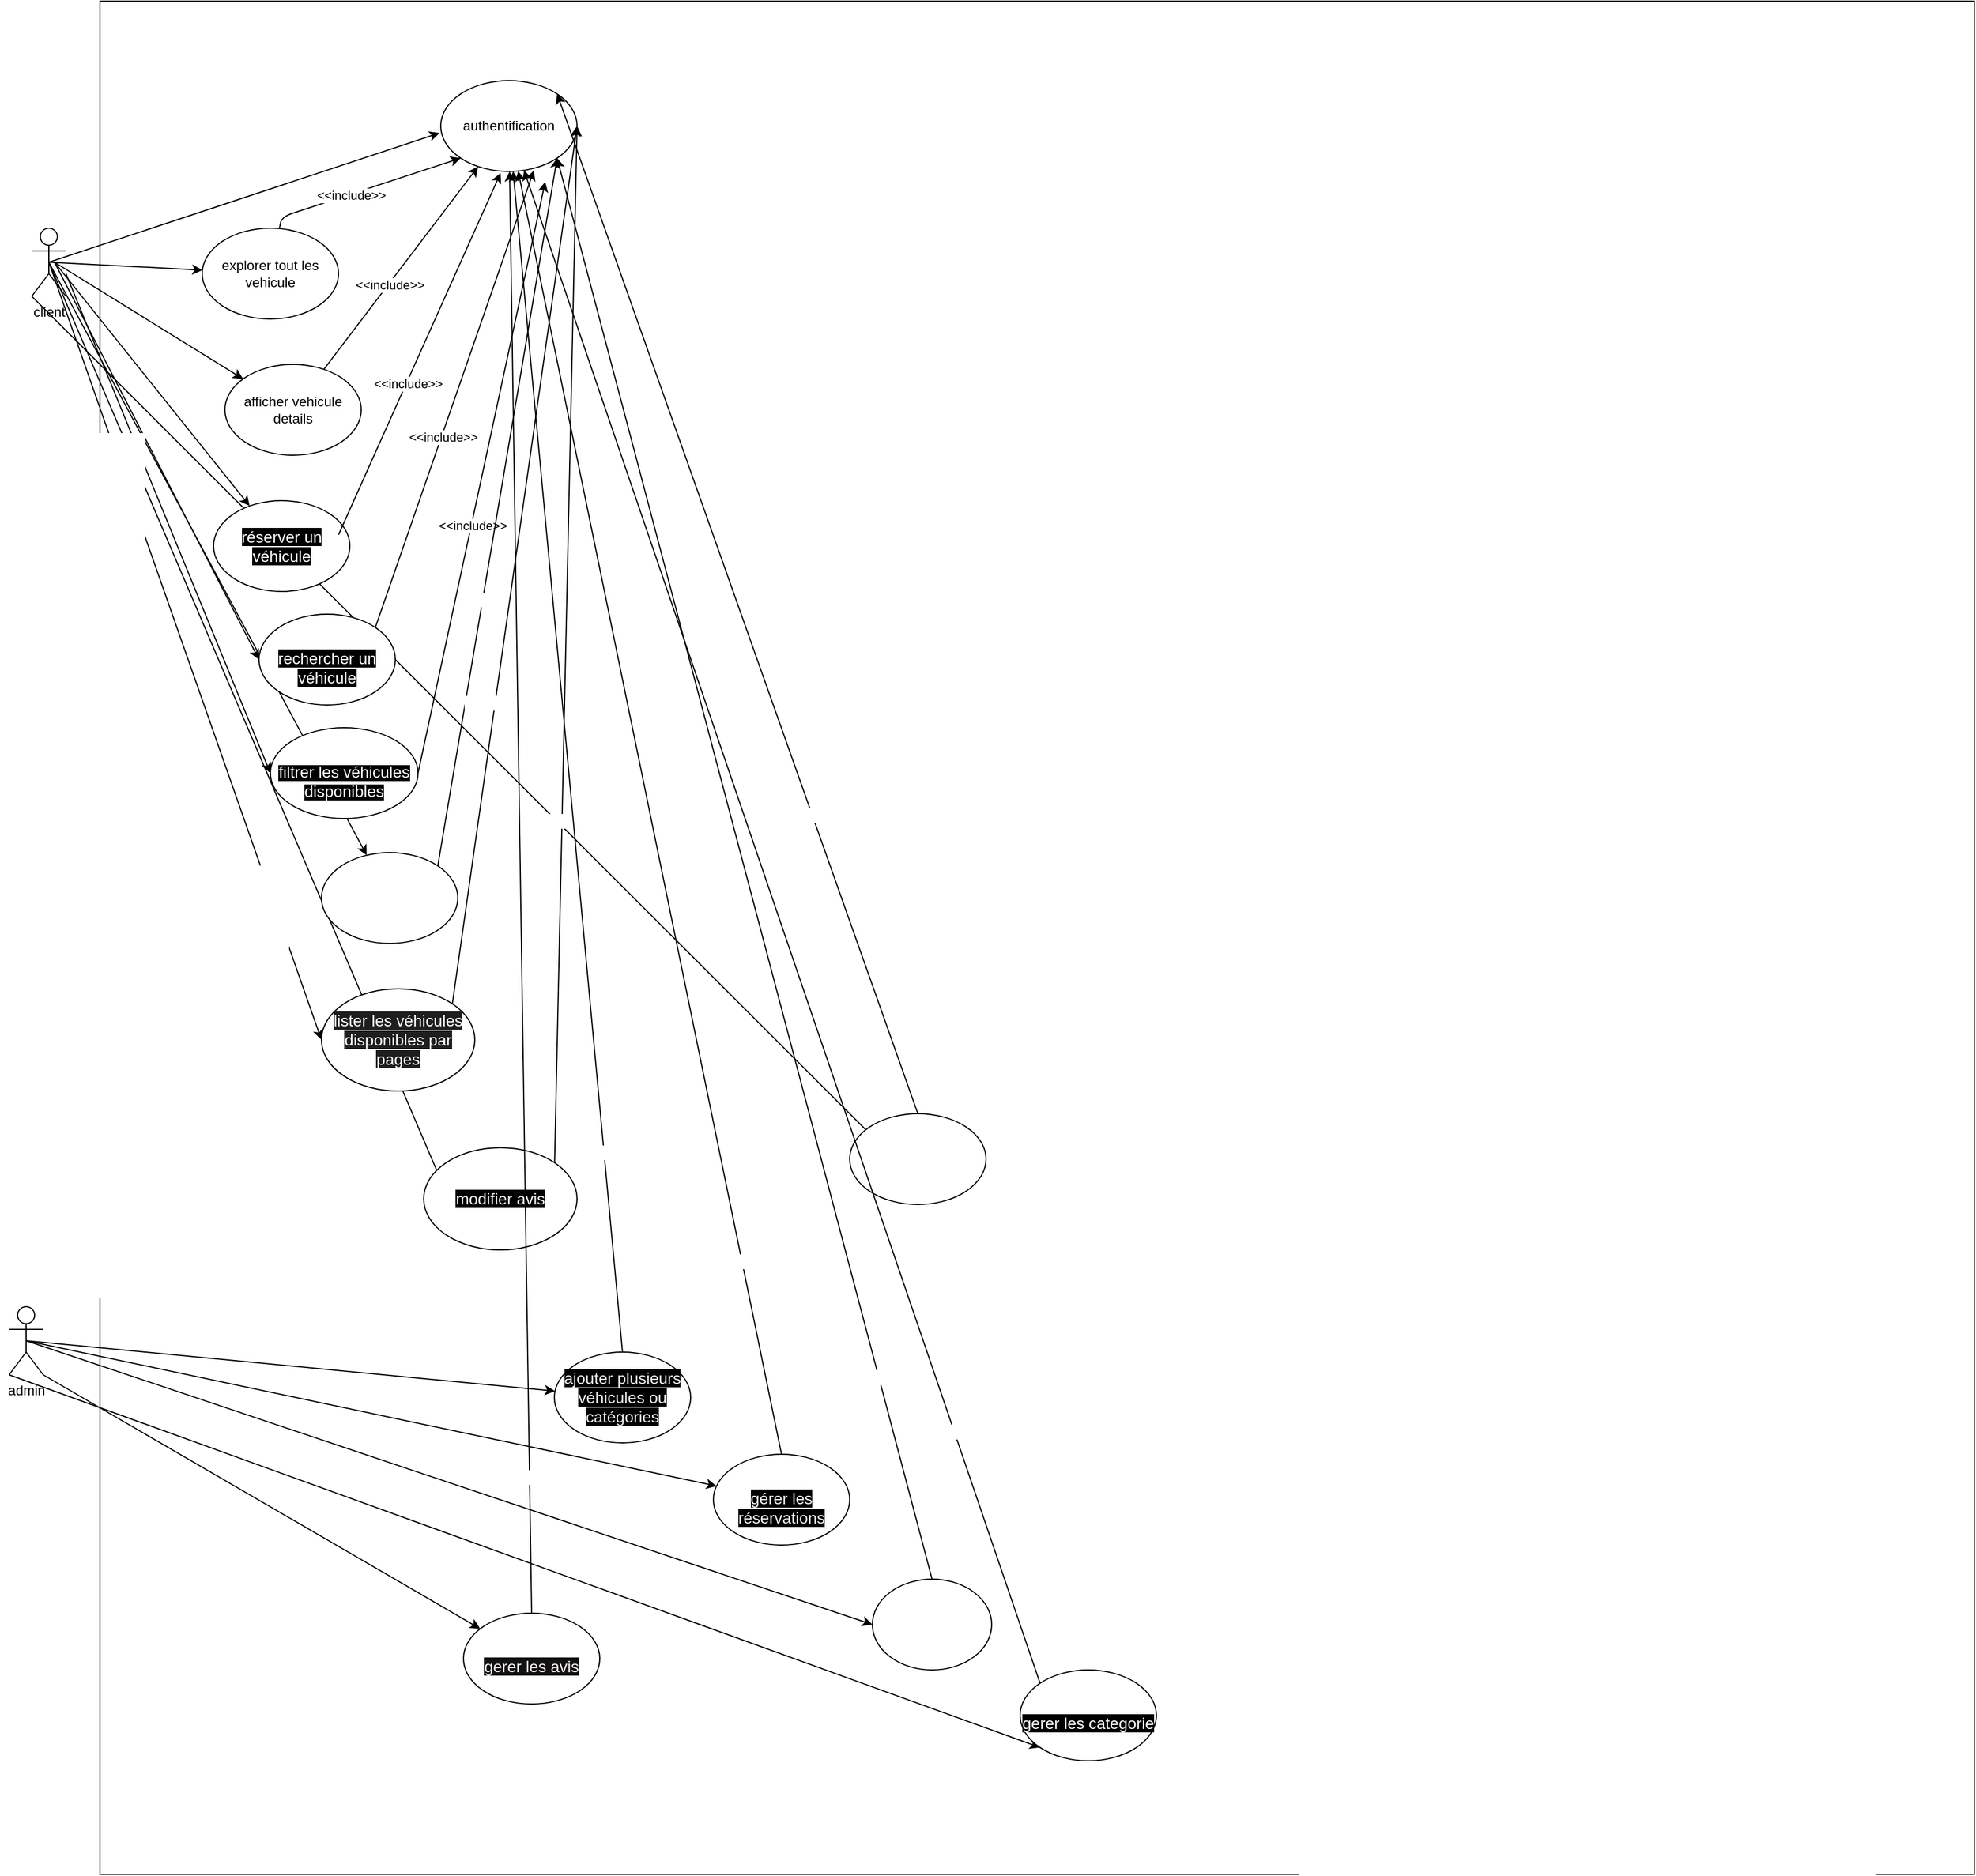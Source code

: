 <mxfile>
    <diagram id="R3RF_MvlSwW0pBataZlS" name="Page-1">
        <mxGraphModel dx="1667" dy="587" grid="1" gridSize="10" guides="1" tooltips="1" connect="1" arrows="1" fold="1" page="1" pageScale="1" pageWidth="850" pageHeight="1100" math="0" shadow="0">
            <root>
                <mxCell id="0"/>
                <mxCell id="1" parent="0"/>
                <mxCell id="2" value="" style="whiteSpace=wrap;html=1;aspect=fixed;" vertex="1" parent="1">
                    <mxGeometry x="110" y="80" width="1650" height="1650" as="geometry"/>
                </mxCell>
                <mxCell id="51" style="edgeStyle=none;html=1;exitX=0.5;exitY=0.5;exitDx=0;exitDy=0;exitPerimeter=0;fontColor=#FFFFFF;" edge="1" parent="1" source="3" target="33">
                    <mxGeometry relative="1" as="geometry"/>
                </mxCell>
                <mxCell id="52" style="edgeStyle=none;html=1;exitX=0.5;exitY=0.5;exitDx=0;exitDy=0;exitPerimeter=0;entryX=0;entryY=0.5;entryDx=0;entryDy=0;fontColor=#FFFFFF;" edge="1" parent="1" source="3" target="35">
                    <mxGeometry relative="1" as="geometry"/>
                </mxCell>
                <mxCell id="53" style="edgeStyle=none;html=1;exitX=0.5;exitY=0.5;exitDx=0;exitDy=0;exitPerimeter=0;entryX=0.148;entryY=0.444;entryDx=0;entryDy=0;entryPerimeter=0;fontColor=#FFFFFF;" edge="1" parent="1" source="3" target="37">
                    <mxGeometry relative="1" as="geometry"/>
                </mxCell>
                <mxCell id="54" style="edgeStyle=none;html=1;exitX=0;exitY=1;exitDx=0;exitDy=0;exitPerimeter=0;entryX=0.25;entryY=0.375;entryDx=0;entryDy=0;entryPerimeter=0;fontColor=#FFFFFF;" edge="1" parent="1" source="3" target="38">
                    <mxGeometry relative="1" as="geometry"/>
                </mxCell>
                <mxCell id="3" value="client" style="shape=umlActor;verticalLabelPosition=bottom;verticalAlign=top;html=1;outlineConnect=0;" vertex="1" parent="1">
                    <mxGeometry x="50" y="280" width="30" height="60" as="geometry"/>
                </mxCell>
                <mxCell id="46" style="edgeStyle=none;html=1;exitX=0.5;exitY=0.5;exitDx=0;exitDy=0;exitPerimeter=0;fontColor=#FFFFFF;" edge="1" parent="1" source="4" target="39">
                    <mxGeometry relative="1" as="geometry"/>
                </mxCell>
                <mxCell id="47" style="edgeStyle=none;html=1;exitX=0.5;exitY=0.5;exitDx=0;exitDy=0;exitPerimeter=0;fontColor=#FFFFFF;" edge="1" parent="1" source="4" target="40">
                    <mxGeometry relative="1" as="geometry"/>
                </mxCell>
                <mxCell id="48" style="edgeStyle=none;html=1;exitX=0.5;exitY=0.5;exitDx=0;exitDy=0;exitPerimeter=0;entryX=0;entryY=0.5;entryDx=0;entryDy=0;fontColor=#FFFFFF;" edge="1" parent="1" source="4" target="43">
                    <mxGeometry relative="1" as="geometry"/>
                </mxCell>
                <mxCell id="49" style="edgeStyle=none;html=1;exitX=1;exitY=1;exitDx=0;exitDy=0;exitPerimeter=0;fontColor=#FFFFFF;" edge="1" parent="1" source="4" target="44">
                    <mxGeometry relative="1" as="geometry"/>
                </mxCell>
                <mxCell id="50" style="edgeStyle=none;html=1;exitX=0;exitY=1;exitDx=0;exitDy=0;exitPerimeter=0;entryX=0;entryY=1;entryDx=0;entryDy=0;fontColor=#FFFFFF;" edge="1" parent="1" source="4" target="45">
                    <mxGeometry relative="1" as="geometry"/>
                </mxCell>
                <mxCell id="4" value="admin" style="shape=umlActor;verticalLabelPosition=bottom;verticalAlign=top;html=1;outlineConnect=0;" vertex="1" parent="1">
                    <mxGeometry x="30" y="1230" width="30" height="60" as="geometry"/>
                </mxCell>
                <mxCell id="5" value="authentification" style="ellipse;whiteSpace=wrap;html=1;" vertex="1" parent="1">
                    <mxGeometry x="410" y="150" width="120" height="80" as="geometry"/>
                </mxCell>
                <mxCell id="6" value="" style="endArrow=classic;html=1;entryX=-0.009;entryY=0.577;entryDx=0;entryDy=0;entryPerimeter=0;" edge="1" parent="1" target="5">
                    <mxGeometry width="50" height="50" relative="1" as="geometry">
                        <mxPoint x="65" y="310" as="sourcePoint"/>
                        <mxPoint x="260" y="210" as="targetPoint"/>
                    </mxGeometry>
                </mxCell>
                <mxCell id="8" value="explorer tout les vehicule" style="ellipse;whiteSpace=wrap;html=1;" vertex="1" parent="1">
                    <mxGeometry x="200" y="280" width="120" height="80" as="geometry"/>
                </mxCell>
                <mxCell id="9" value="" style="endArrow=classic;html=1;exitX=0.5;exitY=0.5;exitDx=0;exitDy=0;exitPerimeter=0;" edge="1" parent="1" source="3" target="8">
                    <mxGeometry width="50" height="50" relative="1" as="geometry">
                        <mxPoint x="190" y="350" as="sourcePoint"/>
                        <mxPoint x="240" y="300" as="targetPoint"/>
                    </mxGeometry>
                </mxCell>
                <mxCell id="10" value="" style="endArrow=classic;html=1;entryX=0;entryY=1;entryDx=0;entryDy=0;" edge="1" parent="1" source="8" target="5">
                    <mxGeometry width="50" height="50" relative="1" as="geometry">
                        <mxPoint x="250" y="290" as="sourcePoint"/>
                        <mxPoint x="300" y="240" as="targetPoint"/>
                        <Array as="points">
                            <mxPoint x="270" y="270"/>
                        </Array>
                    </mxGeometry>
                </mxCell>
                <mxCell id="11" value="&amp;lt;&amp;lt;include&amp;gt;&amp;gt;" style="edgeLabel;html=1;align=center;verticalAlign=middle;resizable=0;points=[];" vertex="1" connectable="0" parent="10">
                    <mxGeometry x="-0.161" y="-1" relative="1" as="geometry">
                        <mxPoint as="offset"/>
                    </mxGeometry>
                </mxCell>
                <mxCell id="12" value="afficher vehicule details" style="ellipse;whiteSpace=wrap;html=1;" vertex="1" parent="1">
                    <mxGeometry x="220" y="400" width="120" height="80" as="geometry"/>
                </mxCell>
                <mxCell id="13" value="" style="endArrow=classic;html=1;" edge="1" parent="1" source="12" target="5">
                    <mxGeometry width="50" height="50" relative="1" as="geometry">
                        <mxPoint x="263.282" y="296.718" as="sourcePoint"/>
                        <mxPoint x="310" y="250.0" as="targetPoint"/>
                        <Array as="points"/>
                    </mxGeometry>
                </mxCell>
                <mxCell id="14" value="&amp;lt;&amp;lt;include&amp;gt;&amp;gt;" style="edgeLabel;html=1;align=center;verticalAlign=middle;resizable=0;points=[];" vertex="1" connectable="0" parent="13">
                    <mxGeometry x="-0.161" y="-1" relative="1" as="geometry">
                        <mxPoint as="offset"/>
                    </mxGeometry>
                </mxCell>
                <mxCell id="15" value="" style="endArrow=classic;html=1;" edge="1" parent="1" target="12">
                    <mxGeometry width="50" height="50" relative="1" as="geometry">
                        <mxPoint x="70" y="310" as="sourcePoint"/>
                        <mxPoint x="170.262" y="326.266" as="targetPoint"/>
                    </mxGeometry>
                </mxCell>
                <mxCell id="16" value="&lt;span style=&quot;font-family: &amp;quot;Nunito Sans&amp;quot;, sans-serif; font-size: 14px; text-align: start; background-color: rgb(0, 0, 0);&quot;&gt;&lt;font style=&quot;&quot; color=&quot;#ffffff&quot;&gt;réserver un véhicule&lt;/font&gt;&lt;/span&gt;" style="ellipse;whiteSpace=wrap;html=1;" vertex="1" parent="1">
                    <mxGeometry x="210" y="520" width="120" height="80" as="geometry"/>
                </mxCell>
                <mxCell id="17" value="" style="endArrow=classic;html=1;exitX=0.917;exitY=0.375;exitDx=0;exitDy=0;exitPerimeter=0;entryX=0.439;entryY=1.017;entryDx=0;entryDy=0;entryPerimeter=0;" edge="1" parent="1" source="16" target="5">
                    <mxGeometry width="50" height="50" relative="1" as="geometry">
                        <mxPoint x="271.287" y="395.869" as="sourcePoint"/>
                        <mxPoint x="418.939" y="234.223" as="targetPoint"/>
                        <Array as="points"/>
                    </mxGeometry>
                </mxCell>
                <mxCell id="18" value="&amp;lt;&amp;lt;include&amp;gt;&amp;gt;" style="edgeLabel;html=1;align=center;verticalAlign=middle;resizable=0;points=[];" vertex="1" connectable="0" parent="17">
                    <mxGeometry x="-0.161" y="-1" relative="1" as="geometry">
                        <mxPoint as="offset"/>
                    </mxGeometry>
                </mxCell>
                <mxCell id="19" value="" style="endArrow=classic;html=1;" edge="1" parent="1" target="16">
                    <mxGeometry width="50" height="50" relative="1" as="geometry">
                        <mxPoint x="70" y="310" as="sourcePoint"/>
                        <mxPoint x="198.138" y="401.344" as="targetPoint"/>
                    </mxGeometry>
                </mxCell>
                <mxCell id="20" value="&lt;br&gt;&lt;span style=&quot;font-family: &amp;quot;Nunito Sans&amp;quot;, sans-serif; font-size: 14px; font-style: normal; font-variant-ligatures: normal; font-variant-caps: normal; font-weight: 400; letter-spacing: normal; orphans: 2; text-align: start; text-indent: 0px; text-transform: none; widows: 2; word-spacing: 0px; -webkit-text-stroke-width: 0px; text-decoration-thickness: initial; text-decoration-style: initial; text-decoration-color: initial; float: none; display: inline !important; background-color: rgb(0, 0, 0);&quot;&gt;&lt;font style=&quot;&quot; color=&quot;#ffffff&quot;&gt;rechercher un véhicule&lt;/font&gt;&lt;/span&gt;" style="ellipse;whiteSpace=wrap;html=1;" vertex="1" parent="1">
                    <mxGeometry x="250" y="620" width="120" height="80" as="geometry"/>
                </mxCell>
                <mxCell id="21" value="" style="endArrow=classic;html=1;entryX=0;entryY=0.5;entryDx=0;entryDy=0;" edge="1" parent="1" target="20">
                    <mxGeometry width="50" height="50" relative="1" as="geometry">
                        <mxPoint x="70" y="310" as="sourcePoint"/>
                        <mxPoint x="212.759" y="494.36" as="targetPoint"/>
                    </mxGeometry>
                </mxCell>
                <mxCell id="22" value="" style="endArrow=classic;html=1;exitX=1;exitY=0;exitDx=0;exitDy=0;entryX=0.683;entryY=0.989;entryDx=0;entryDy=0;entryPerimeter=0;" edge="1" parent="1" source="20" target="5">
                    <mxGeometry width="50" height="50" relative="1" as="geometry">
                        <mxPoint x="290.04" y="520" as="sourcePoint"/>
                        <mxPoint x="428.939" y="244.223" as="targetPoint"/>
                        <Array as="points"/>
                    </mxGeometry>
                </mxCell>
                <mxCell id="23" value="&amp;lt;&amp;lt;include&amp;gt;&amp;gt;" style="edgeLabel;html=1;align=center;verticalAlign=middle;resizable=0;points=[];" vertex="1" connectable="0" parent="22">
                    <mxGeometry x="-0.161" y="-1" relative="1" as="geometry">
                        <mxPoint as="offset"/>
                    </mxGeometry>
                </mxCell>
                <mxCell id="28" value="&lt;font style=&quot;background-color: rgb(0, 0, 0);&quot; color=&quot;#ffffff&quot;&gt;&lt;br&gt;&lt;span style=&quot;font-family: &amp;quot;Nunito Sans&amp;quot;, sans-serif; font-size: 14px; font-style: normal; font-variant-ligatures: normal; font-variant-caps: normal; font-weight: 400; letter-spacing: normal; orphans: 2; text-indent: 0px; text-transform: none; widows: 2; word-spacing: 0px; -webkit-text-stroke-width: 0px; text-decoration-thickness: initial; text-decoration-style: initial; text-decoration-color: initial; float: none; display: inline !important;&quot;&gt;filtrer les véhicules disponibles&lt;/span&gt;&lt;/font&gt;" style="ellipse;whiteSpace=wrap;html=1;fontColor=#000000;align=center;" vertex="1" parent="1">
                    <mxGeometry x="260" y="720" width="130" height="80" as="geometry"/>
                </mxCell>
                <mxCell id="30" value="" style="endArrow=classic;html=1;entryX=0;entryY=0.5;entryDx=0;entryDy=0;" edge="1" parent="1" target="28">
                    <mxGeometry width="50" height="50" relative="1" as="geometry">
                        <mxPoint x="80" y="320" as="sourcePoint"/>
                        <mxPoint x="250" y="670" as="targetPoint"/>
                    </mxGeometry>
                </mxCell>
                <mxCell id="31" value="" style="endArrow=classic;html=1;exitX=1;exitY=0.5;exitDx=0;exitDy=0;entryX=0.683;entryY=0.989;entryDx=0;entryDy=0;entryPerimeter=0;" edge="1" parent="1" source="28">
                    <mxGeometry width="50" height="50" relative="1" as="geometry">
                        <mxPoint x="373.24" y="660.56" as="sourcePoint"/>
                        <mxPoint x="501.96" y="239.12" as="targetPoint"/>
                        <Array as="points"/>
                    </mxGeometry>
                </mxCell>
                <mxCell id="32" value="&amp;lt;&amp;lt;include&amp;gt;&amp;gt;" style="edgeLabel;html=1;align=center;verticalAlign=middle;resizable=0;points=[];" vertex="1" connectable="0" parent="31">
                    <mxGeometry x="-0.161" y="-1" relative="1" as="geometry">
                        <mxPoint as="offset"/>
                    </mxGeometry>
                </mxCell>
                <mxCell id="55" style="edgeStyle=none;html=1;exitX=1;exitY=0;exitDx=0;exitDy=0;entryX=1;entryY=1;entryDx=0;entryDy=0;fontColor=#FFFFFF;" edge="1" parent="1" source="33" target="5">
                    <mxGeometry relative="1" as="geometry"/>
                </mxCell>
                <mxCell id="56" value="&amp;lt;&amp;lt;include&amp;gt;&amp;gt;" style="edgeLabel;html=1;align=center;verticalAlign=middle;resizable=0;points=[];fontColor=#FFFFFF;" vertex="1" connectable="0" parent="55">
                    <mxGeometry x="-0.24" y="-8" relative="1" as="geometry">
                        <mxPoint as="offset"/>
                    </mxGeometry>
                </mxCell>
                <mxCell id="33" value="ajouter une avis" style="ellipse;whiteSpace=wrap;html=1;fontColor=#FFFFFF;" vertex="1" parent="1">
                    <mxGeometry x="305" y="830" width="120" height="80" as="geometry"/>
                </mxCell>
                <mxCell id="57" style="edgeStyle=none;html=1;exitX=1;exitY=0;exitDx=0;exitDy=0;entryX=1;entryY=0.5;entryDx=0;entryDy=0;fontColor=#FFFFFF;" edge="1" parent="1" source="35" target="5">
                    <mxGeometry relative="1" as="geometry"/>
                </mxCell>
                <mxCell id="58" value="&amp;lt;&amp;lt;include&amp;gt;&amp;gt;" style="edgeLabel;html=1;align=center;verticalAlign=middle;resizable=0;points=[];fontColor=#FFFFFF;" vertex="1" connectable="0" parent="57">
                    <mxGeometry x="-0.312" y="-3" relative="1" as="geometry">
                        <mxPoint as="offset"/>
                    </mxGeometry>
                </mxCell>
                <mxCell id="35" value="&lt;span style=&quot;font-family: &amp;quot;Nunito Sans&amp;quot;, sans-serif; font-size: 14px; text-align: start; background-color: rgb(31, 30, 30);&quot;&gt;lister les véhicules disponibles par pages&lt;/span&gt;" style="ellipse;whiteSpace=wrap;html=1;fontColor=#FFFFFF;" vertex="1" parent="1">
                    <mxGeometry x="305" y="950" width="135" height="90" as="geometry"/>
                </mxCell>
                <mxCell id="59" style="edgeStyle=none;html=1;exitX=1;exitY=0;exitDx=0;exitDy=0;entryX=1;entryY=0.5;entryDx=0;entryDy=0;fontColor=#FFFFFF;" edge="1" parent="1" source="37" target="5">
                    <mxGeometry relative="1" as="geometry"/>
                </mxCell>
                <mxCell id="60" value="&amp;lt;&amp;lt;include&amp;gt;&amp;gt;" style="edgeLabel;html=1;align=center;verticalAlign=middle;resizable=0;points=[];fontColor=#FFFFFF;" vertex="1" connectable="0" parent="59">
                    <mxGeometry x="-0.339" y="5" relative="1" as="geometry">
                        <mxPoint y="1" as="offset"/>
                    </mxGeometry>
                </mxCell>
                <mxCell id="37" value="&lt;span style=&quot;font-family: &amp;quot;Nunito Sans&amp;quot;, sans-serif; font-size: 14px; text-align: start; background-color: rgb(0, 0, 0);&quot;&gt;&lt;font style=&quot;&quot; color=&quot;#f5f4f4&quot;&gt;modifier avis&lt;/font&gt;&lt;/span&gt;" style="ellipse;whiteSpace=wrap;html=1;fontColor=#FFFFFF;" vertex="1" parent="1">
                    <mxGeometry x="395" y="1090" width="135" height="90" as="geometry"/>
                </mxCell>
                <mxCell id="61" style="edgeStyle=none;html=1;exitX=0.5;exitY=0;exitDx=0;exitDy=0;entryX=1;entryY=0;entryDx=0;entryDy=0;fontColor=#FFFFFF;" edge="1" parent="1" source="38" target="5">
                    <mxGeometry relative="1" as="geometry"/>
                </mxCell>
                <mxCell id="62" value="&amp;lt;&amp;lt;include&amp;gt;&amp;gt;" style="edgeLabel;html=1;align=center;verticalAlign=middle;resizable=0;points=[];fontColor=#FFFFFF;" vertex="1" connectable="0" parent="61">
                    <mxGeometry x="-0.413" y="3" relative="1" as="geometry">
                        <mxPoint y="-1" as="offset"/>
                    </mxGeometry>
                </mxCell>
                <mxCell id="38" value="suprrimer avis" style="ellipse;whiteSpace=wrap;html=1;fontColor=#FFFFFF;" vertex="1" parent="1">
                    <mxGeometry x="770" y="1060" width="120" height="80" as="geometry"/>
                </mxCell>
                <mxCell id="63" style="edgeStyle=none;html=1;exitX=0.5;exitY=0;exitDx=0;exitDy=0;fontColor=#FFFFFF;" edge="1" parent="1" source="39" target="5">
                    <mxGeometry relative="1" as="geometry"/>
                </mxCell>
                <mxCell id="64" value="&amp;lt;&amp;lt;include&amp;gt;&amp;gt;t" style="edgeLabel;html=1;align=center;verticalAlign=middle;resizable=0;points=[];fontColor=#FFFFFF;" vertex="1" connectable="0" parent="63">
                    <mxGeometry x="-0.661" y="2" relative="1" as="geometry">
                        <mxPoint as="offset"/>
                    </mxGeometry>
                </mxCell>
                <mxCell id="39" value="&lt;span style=&quot;font-family: &amp;quot;Nunito Sans&amp;quot;, sans-serif; font-size: 14px; text-align: start; background-color: rgb(0, 0, 0);&quot;&gt;&lt;font style=&quot;&quot; color=&quot;#eeecec&quot;&gt;ajouter plusieurs véhicules ou catégories&lt;/font&gt;&lt;/span&gt;" style="ellipse;whiteSpace=wrap;html=1;fontColor=#FFFFFF;" vertex="1" parent="1">
                    <mxGeometry x="510" y="1270" width="120" height="80" as="geometry"/>
                </mxCell>
                <mxCell id="65" style="edgeStyle=none;html=1;exitX=0.5;exitY=0;exitDx=0;exitDy=0;fontColor=#FFFFFF;" edge="1" parent="1" source="40" target="5">
                    <mxGeometry relative="1" as="geometry"/>
                </mxCell>
                <mxCell id="66" value="&amp;lt;&amp;lt;include&amp;gt;&amp;gt;" style="edgeLabel;html=1;align=center;verticalAlign=middle;resizable=0;points=[];fontColor=#FFFFFF;" vertex="1" connectable="0" parent="65">
                    <mxGeometry x="-0.703" y="-4" relative="1" as="geometry">
                        <mxPoint y="-1" as="offset"/>
                    </mxGeometry>
                </mxCell>
                <mxCell id="40" value="&lt;span style=&quot;background-color: rgb(0, 0, 0);&quot;&gt;&lt;br&gt;&lt;/span&gt;&lt;font color=&quot;#f2eeee&quot;&gt;&lt;span style=&quot;font-family: &amp;quot;Nunito Sans&amp;quot;, sans-serif; font-size: 14px; font-style: normal; font-variant-ligatures: normal; font-variant-caps: normal; font-weight: 400; letter-spacing: normal; orphans: 2; text-align: start; text-indent: 0px; text-transform: none; widows: 2; word-spacing: 0px; -webkit-text-stroke-width: 0px; text-decoration-thickness: initial; text-decoration-style: initial; text-decoration-color: initial; float: none; display: inline !important; background-color: rgb(0, 0, 0);&quot;&gt;gérer les réservations&lt;/span&gt;&lt;br&gt;&lt;/font&gt;" style="ellipse;whiteSpace=wrap;html=1;fontColor=#FFFFFF;" vertex="1" parent="1">
                    <mxGeometry x="650" y="1360" width="120" height="80" as="geometry"/>
                </mxCell>
                <mxCell id="67" style="edgeStyle=none;html=1;exitX=0.5;exitY=0;exitDx=0;exitDy=0;entryX=1;entryY=1;entryDx=0;entryDy=0;fontColor=#FFFFFF;" edge="1" parent="1" source="43" target="5">
                    <mxGeometry relative="1" as="geometry"/>
                </mxCell>
                <mxCell id="68" value="&amp;lt;&amp;lt;include&amp;gt;&amp;gt;" style="edgeLabel;html=1;align=center;verticalAlign=middle;resizable=0;points=[];fontColor=#FFFFFF;" vertex="1" connectable="0" parent="67">
                    <mxGeometry x="-0.715" y="6" relative="1" as="geometry">
                        <mxPoint x="-1" y="-1" as="offset"/>
                    </mxGeometry>
                </mxCell>
                <mxCell id="43" value="gerer les vehicule" style="ellipse;whiteSpace=wrap;html=1;fontColor=#FFFFFF;" vertex="1" parent="1">
                    <mxGeometry x="790" y="1470" width="105" height="80" as="geometry"/>
                </mxCell>
                <mxCell id="74" style="edgeStyle=none;html=1;exitX=0.5;exitY=0;exitDx=0;exitDy=0;fontColor=#FFFFFF;" edge="1" parent="1" source="44" target="5">
                    <mxGeometry relative="1" as="geometry"/>
                </mxCell>
                <mxCell id="76" value="&amp;lt;&amp;lt;include&amp;gt;&amp;gt;" style="edgeLabel;html=1;align=center;verticalAlign=middle;resizable=0;points=[];fontColor=#FFFFFF;" vertex="1" connectable="0" parent="74">
                    <mxGeometry x="-0.813" y="-6" relative="1" as="geometry">
                        <mxPoint y="-1" as="offset"/>
                    </mxGeometry>
                </mxCell>
                <mxCell id="44" value="&lt;br&gt;&lt;div style=&quot;text-align: start;&quot;&gt;&lt;font color=&quot;#f4ecec&quot; face=&quot;Nunito Sans, sans-serif&quot;&gt;&lt;span style=&quot;font-size: 14px; background-color: rgb(18, 18, 18);&quot;&gt;gerer les avis&lt;/span&gt;&lt;/font&gt;&lt;/div&gt;" style="ellipse;whiteSpace=wrap;html=1;fontColor=#FFFFFF;" vertex="1" parent="1">
                    <mxGeometry x="430" y="1500" width="120" height="80" as="geometry"/>
                </mxCell>
                <mxCell id="69" style="edgeStyle=none;html=1;exitX=0;exitY=0;exitDx=0;exitDy=0;fontColor=#FFFFFF;" edge="1" parent="1" source="45" target="5">
                    <mxGeometry relative="1" as="geometry"/>
                </mxCell>
                <mxCell id="71" value="&amp;lt;&amp;lt;include&amp;gt;&amp;gt;" style="edgeLabel;html=1;align=center;verticalAlign=middle;resizable=0;points=[];fontColor=#FFFFFF;" vertex="1" connectable="0" parent="69">
                    <mxGeometry x="-0.67" y="-5" relative="1" as="geometry">
                        <mxPoint as="offset"/>
                    </mxGeometry>
                </mxCell>
                <mxCell id="45" value="&lt;br&gt;&lt;div style=&quot;text-align: start;&quot;&gt;&lt;font face=&quot;Nunito Sans, sans-serif&quot;&gt;&lt;span style=&quot;font-size: 14px; background-color: rgb(0, 0, 0);&quot;&gt;gerer les categorie&lt;/span&gt;&lt;/font&gt;&lt;/div&gt;" style="ellipse;whiteSpace=wrap;html=1;fontColor=#FFFFFF;" vertex="1" parent="1">
                    <mxGeometry x="920" y="1550" width="120" height="80" as="geometry"/>
                </mxCell>
            </root>
        </mxGraphModel>
    </diagram>
</mxfile>